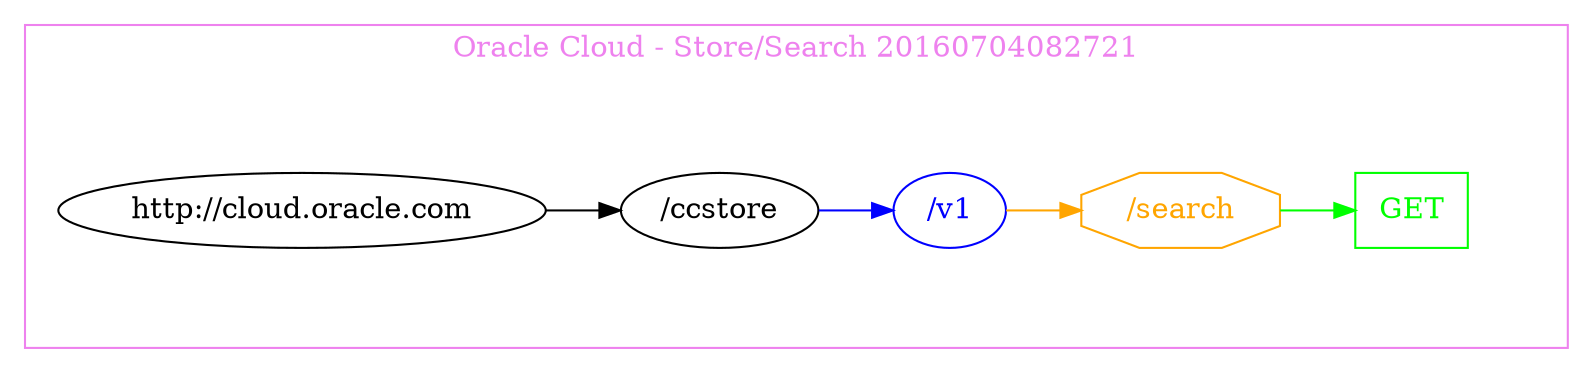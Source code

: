 digraph Cloud_Computing_REST_API {
rankdir="LR";
subgraph cluster_0 {
label="Oracle Cloud - Store/Search 20160704082721"
color=violet
fontcolor=violet
subgraph cluster_1 {
label=""
color=white
fontcolor=white
node1 [label="http://cloud.oracle.com", shape="ellipse", color="black", fontcolor="black"]
node1 -> node2 [color="black", fontcolor="black"]
subgraph cluster_2 {
label=""
color=white
fontcolor=white
node2 [label="/ccstore", shape="ellipse", color="black", fontcolor="black"]
node2 -> node3 [color="blue", fontcolor="blue"]
subgraph cluster_3 {
label=""
color=white
fontcolor=white
node3 [label="/v1", shape="ellipse", color="blue", fontcolor="blue"]
node3 -> node4 [color="orange", fontcolor="orange"]
subgraph cluster_4 {
label=""
color=white
fontcolor=white
node4 [label="/search", shape="octagon", color="orange", fontcolor="orange"]
node4 -> node5 [color="green", fontcolor="green"]
subgraph cluster_5 {
label=""
color=white
fontcolor=white
node5 [label="GET", shape="box", color="green", fontcolor="green"]
}
}
}
}
}
}
}
